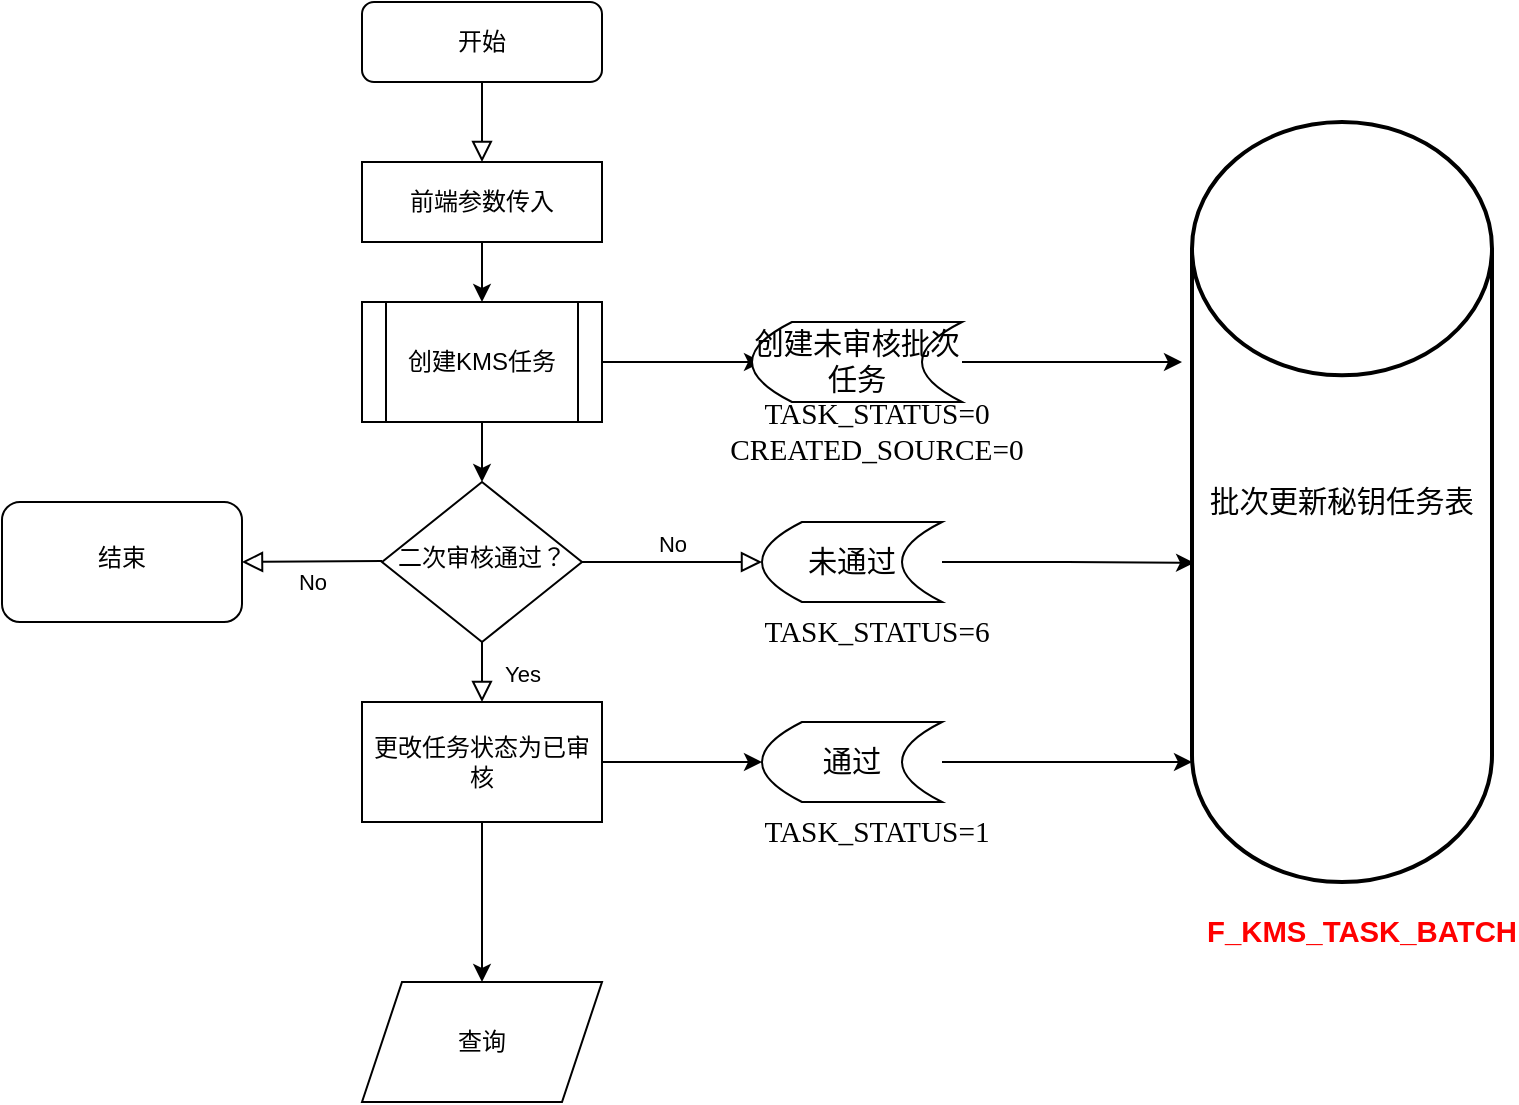 <mxfile version="20.5.3" type="github">
  <diagram id="C5RBs43oDa-KdzZeNtuy" name="Page-1">
    <mxGraphModel dx="1889" dy="1717" grid="1" gridSize="10" guides="1" tooltips="1" connect="1" arrows="1" fold="1" page="1" pageScale="1" pageWidth="827" pageHeight="1169" math="0" shadow="0">
      <root>
        <mxCell id="WIyWlLk6GJQsqaUBKTNV-0" />
        <mxCell id="WIyWlLk6GJQsqaUBKTNV-1" parent="WIyWlLk6GJQsqaUBKTNV-0" />
        <mxCell id="WIyWlLk6GJQsqaUBKTNV-2" value="" style="rounded=0;html=1;jettySize=auto;orthogonalLoop=1;fontSize=11;endArrow=block;endFill=0;endSize=8;strokeWidth=1;shadow=0;labelBackgroundColor=none;edgeStyle=orthogonalEdgeStyle;" parent="WIyWlLk6GJQsqaUBKTNV-1" source="WIyWlLk6GJQsqaUBKTNV-3" target="DMdvxl2AyXZQOAvtvzXN-1" edge="1">
          <mxGeometry relative="1" as="geometry">
            <mxPoint x="210" y="50" as="targetPoint" />
          </mxGeometry>
        </mxCell>
        <mxCell id="WIyWlLk6GJQsqaUBKTNV-3" value="开始" style="rounded=1;whiteSpace=wrap;html=1;fontSize=12;glass=0;strokeWidth=1;shadow=0;" parent="WIyWlLk6GJQsqaUBKTNV-1" vertex="1">
          <mxGeometry x="150" y="-40" width="120" height="40" as="geometry" />
        </mxCell>
        <mxCell id="WIyWlLk6GJQsqaUBKTNV-4" value="Yes" style="rounded=0;html=1;jettySize=auto;orthogonalLoop=1;fontSize=11;endArrow=block;endFill=0;endSize=8;strokeWidth=1;shadow=0;labelBackgroundColor=none;edgeStyle=orthogonalEdgeStyle;" parent="WIyWlLk6GJQsqaUBKTNV-1" source="WIyWlLk6GJQsqaUBKTNV-6" edge="1">
          <mxGeometry y="20" relative="1" as="geometry">
            <mxPoint as="offset" />
            <mxPoint x="210" y="310" as="targetPoint" />
          </mxGeometry>
        </mxCell>
        <mxCell id="WIyWlLk6GJQsqaUBKTNV-5" value="No" style="edgeStyle=orthogonalEdgeStyle;rounded=0;html=1;jettySize=auto;orthogonalLoop=1;fontSize=11;endArrow=block;endFill=0;endSize=8;strokeWidth=1;shadow=0;labelBackgroundColor=none;" parent="WIyWlLk6GJQsqaUBKTNV-1" source="WIyWlLk6GJQsqaUBKTNV-6" edge="1">
          <mxGeometry y="10" relative="1" as="geometry">
            <mxPoint as="offset" />
            <mxPoint x="350" y="240" as="targetPoint" />
          </mxGeometry>
        </mxCell>
        <mxCell id="WIyWlLk6GJQsqaUBKTNV-6" value="二次审核通过？" style="rhombus;whiteSpace=wrap;html=1;shadow=0;fontFamily=Helvetica;fontSize=12;align=center;strokeWidth=1;spacing=6;spacingTop=-4;" parent="WIyWlLk6GJQsqaUBKTNV-1" vertex="1">
          <mxGeometry x="160" y="200" width="100" height="80" as="geometry" />
        </mxCell>
        <mxCell id="DMdvxl2AyXZQOAvtvzXN-7" value="" style="edgeStyle=orthogonalEdgeStyle;rounded=0;orthogonalLoop=1;jettySize=auto;html=1;" edge="1" parent="WIyWlLk6GJQsqaUBKTNV-1" source="DMdvxl2AyXZQOAvtvzXN-1">
          <mxGeometry relative="1" as="geometry">
            <mxPoint x="210" y="110" as="targetPoint" />
          </mxGeometry>
        </mxCell>
        <mxCell id="DMdvxl2AyXZQOAvtvzXN-1" value="前端参数传入" style="rounded=0;whiteSpace=wrap;html=1;" vertex="1" parent="WIyWlLk6GJQsqaUBKTNV-1">
          <mxGeometry x="150" y="40" width="120" height="40" as="geometry" />
        </mxCell>
        <mxCell id="DMdvxl2AyXZQOAvtvzXN-13" value="" style="edgeStyle=orthogonalEdgeStyle;rounded=0;orthogonalLoop=1;jettySize=auto;html=1;" edge="1" parent="WIyWlLk6GJQsqaUBKTNV-1" source="DMdvxl2AyXZQOAvtvzXN-8">
          <mxGeometry relative="1" as="geometry">
            <mxPoint x="350" y="140" as="targetPoint" />
          </mxGeometry>
        </mxCell>
        <mxCell id="DMdvxl2AyXZQOAvtvzXN-36" value="" style="edgeStyle=orthogonalEdgeStyle;rounded=0;orthogonalLoop=1;jettySize=auto;html=1;" edge="1" parent="WIyWlLk6GJQsqaUBKTNV-1" source="DMdvxl2AyXZQOAvtvzXN-8" target="WIyWlLk6GJQsqaUBKTNV-6">
          <mxGeometry relative="1" as="geometry" />
        </mxCell>
        <mxCell id="DMdvxl2AyXZQOAvtvzXN-8" value="创建KMS任务" style="shape=process;whiteSpace=wrap;html=1;backgroundOutline=1;rounded=0;" vertex="1" parent="WIyWlLk6GJQsqaUBKTNV-1">
          <mxGeometry x="150" y="110" width="120" height="60" as="geometry" />
        </mxCell>
        <mxCell id="DMdvxl2AyXZQOAvtvzXN-25" value="" style="edgeStyle=orthogonalEdgeStyle;rounded=0;orthogonalLoop=1;jettySize=auto;html=1;" edge="1" parent="WIyWlLk6GJQsqaUBKTNV-1" source="DMdvxl2AyXZQOAvtvzXN-14" target="DMdvxl2AyXZQOAvtvzXN-24">
          <mxGeometry relative="1" as="geometry" />
        </mxCell>
        <mxCell id="DMdvxl2AyXZQOAvtvzXN-41" value="" style="edgeStyle=orthogonalEdgeStyle;rounded=0;orthogonalLoop=1;jettySize=auto;html=1;" edge="1" parent="WIyWlLk6GJQsqaUBKTNV-1" source="DMdvxl2AyXZQOAvtvzXN-14" target="DMdvxl2AyXZQOAvtvzXN-40">
          <mxGeometry relative="1" as="geometry" />
        </mxCell>
        <mxCell id="DMdvxl2AyXZQOAvtvzXN-14" value="更改任务状态为已审核" style="rounded=0;whiteSpace=wrap;html=1;" vertex="1" parent="WIyWlLk6GJQsqaUBKTNV-1">
          <mxGeometry x="150" y="310" width="120" height="60" as="geometry" />
        </mxCell>
        <mxCell id="DMdvxl2AyXZQOAvtvzXN-18" value="&lt;span style=&quot;font-size: 11pt; font-family: 等线;&quot;&gt;批次更新秘钥任务表&lt;/span&gt;" style="strokeWidth=2;html=1;shape=mxgraph.flowchart.database;whiteSpace=wrap;" vertex="1" parent="WIyWlLk6GJQsqaUBKTNV-1">
          <mxGeometry x="565" y="20" width="150" height="380" as="geometry" />
        </mxCell>
        <mxCell id="DMdvxl2AyXZQOAvtvzXN-19" value="&lt;b&gt;&lt;span style=&quot;font-size:11.0pt;&lt;br/&gt;font-family:等线;mso-bidi-font-family:宋体;color:red;mso-ansi-language:EN-US;&lt;br/&gt;mso-fareast-language:ZH-CN;mso-bidi-language:AR-SA&quot; lang=&quot;EN-US&quot;&gt;F_KMS_TASK_BATCH&lt;/span&gt;&lt;/b&gt;" style="text;html=1;strokeColor=none;fillColor=none;align=center;verticalAlign=middle;whiteSpace=wrap;rounded=0;" vertex="1" parent="WIyWlLk6GJQsqaUBKTNV-1">
          <mxGeometry x="620" y="410" width="60" height="30" as="geometry" />
        </mxCell>
        <mxCell id="DMdvxl2AyXZQOAvtvzXN-23" value="" style="edgeStyle=orthogonalEdgeStyle;rounded=0;orthogonalLoop=1;jettySize=auto;html=1;entryX=0.007;entryY=0.58;entryDx=0;entryDy=0;entryPerimeter=0;" edge="1" parent="WIyWlLk6GJQsqaUBKTNV-1" source="DMdvxl2AyXZQOAvtvzXN-21" target="DMdvxl2AyXZQOAvtvzXN-18">
          <mxGeometry relative="1" as="geometry" />
        </mxCell>
        <mxCell id="DMdvxl2AyXZQOAvtvzXN-21" value="&lt;span style=&quot;font-size: 11pt; font-family: 等线;&quot; lang=&quot;EN-US&quot;&gt;未通过&lt;br&gt;&lt;/span&gt;" style="shape=dataStorage;whiteSpace=wrap;html=1;fixedSize=1;" vertex="1" parent="WIyWlLk6GJQsqaUBKTNV-1">
          <mxGeometry x="350" y="220" width="90" height="40" as="geometry" />
        </mxCell>
        <mxCell id="DMdvxl2AyXZQOAvtvzXN-22" value="&lt;span style=&quot;font-family: 等线; font-size: 14.667px;&quot;&gt;TASK_STATUS&lt;/span&gt;&lt;span style=&quot;font-family: 等线; font-size: 14.667px;&quot;&gt;=6&lt;/span&gt;" style="text;html=1;strokeColor=none;fillColor=none;align=center;verticalAlign=middle;whiteSpace=wrap;rounded=0;" vertex="1" parent="WIyWlLk6GJQsqaUBKTNV-1">
          <mxGeometry x="345" y="260" width="125" height="30" as="geometry" />
        </mxCell>
        <mxCell id="DMdvxl2AyXZQOAvtvzXN-35" value="" style="edgeStyle=orthogonalEdgeStyle;rounded=0;orthogonalLoop=1;jettySize=auto;html=1;" edge="1" parent="WIyWlLk6GJQsqaUBKTNV-1" source="DMdvxl2AyXZQOAvtvzXN-24">
          <mxGeometry relative="1" as="geometry">
            <mxPoint x="565" y="340" as="targetPoint" />
          </mxGeometry>
        </mxCell>
        <mxCell id="DMdvxl2AyXZQOAvtvzXN-24" value="&lt;span style=&quot;font-size: 11pt; font-family: 等线;&quot; lang=&quot;EN-US&quot;&gt;通过&lt;br&gt;&lt;/span&gt;" style="shape=dataStorage;whiteSpace=wrap;html=1;fixedSize=1;size=20;" vertex="1" parent="WIyWlLk6GJQsqaUBKTNV-1">
          <mxGeometry x="350" y="320" width="90" height="40" as="geometry" />
        </mxCell>
        <mxCell id="DMdvxl2AyXZQOAvtvzXN-30" value="&lt;span style=&quot;font-family: 等线; font-size: 14.667px;&quot;&gt;TASK_STATUS&lt;/span&gt;&lt;span style=&quot;font-family: 等线; font-size: 14.667px;&quot;&gt;=1&lt;/span&gt;" style="text;html=1;strokeColor=none;fillColor=none;align=center;verticalAlign=middle;whiteSpace=wrap;rounded=0;" vertex="1" parent="WIyWlLk6GJQsqaUBKTNV-1">
          <mxGeometry x="345" y="360" width="125" height="30" as="geometry" />
        </mxCell>
        <mxCell id="DMdvxl2AyXZQOAvtvzXN-33" value="" style="edgeStyle=orthogonalEdgeStyle;rounded=0;orthogonalLoop=1;jettySize=auto;html=1;" edge="1" parent="WIyWlLk6GJQsqaUBKTNV-1" source="DMdvxl2AyXZQOAvtvzXN-31">
          <mxGeometry relative="1" as="geometry">
            <mxPoint x="560" y="140" as="targetPoint" />
          </mxGeometry>
        </mxCell>
        <mxCell id="DMdvxl2AyXZQOAvtvzXN-31" value="&lt;span style=&quot;font-size: 11pt; font-family: 等线;&quot; lang=&quot;EN-US&quot;&gt;创建未审核批次任务&lt;br&gt;&lt;/span&gt;" style="shape=dataStorage;whiteSpace=wrap;html=1;fixedSize=1;" vertex="1" parent="WIyWlLk6GJQsqaUBKTNV-1">
          <mxGeometry x="345" y="120" width="105" height="40" as="geometry" />
        </mxCell>
        <mxCell id="DMdvxl2AyXZQOAvtvzXN-32" value="&lt;span style=&quot;font-family: 等线; font-size: 14.667px;&quot;&gt;TASK_STATUS&lt;/span&gt;&lt;font face=&quot;等线&quot;&gt;&lt;span style=&quot;font-size: 14.667px;&quot;&gt;=0&lt;/span&gt;&lt;/font&gt;&lt;br&gt;&lt;font face=&quot;等线&quot;&gt;&lt;span style=&quot;font-size: 14.667px;&quot;&gt;CREATED_SOURCE=0&lt;/span&gt;&lt;/font&gt;" style="text;html=1;strokeColor=none;fillColor=none;align=center;verticalAlign=middle;whiteSpace=wrap;rounded=0;" vertex="1" parent="WIyWlLk6GJQsqaUBKTNV-1">
          <mxGeometry x="345" y="160" width="125" height="30" as="geometry" />
        </mxCell>
        <mxCell id="DMdvxl2AyXZQOAvtvzXN-37" value="结束" style="rounded=1;whiteSpace=wrap;html=1;shadow=0;strokeWidth=1;spacing=6;spacingTop=-4;" vertex="1" parent="WIyWlLk6GJQsqaUBKTNV-1">
          <mxGeometry x="-30" y="210" width="120" height="60" as="geometry" />
        </mxCell>
        <mxCell id="DMdvxl2AyXZQOAvtvzXN-39" value="No" style="edgeStyle=orthogonalEdgeStyle;rounded=0;html=1;jettySize=auto;orthogonalLoop=1;fontSize=11;endArrow=block;endFill=0;endSize=8;strokeWidth=1;shadow=0;labelBackgroundColor=none;entryX=1;entryY=0.5;entryDx=0;entryDy=0;" edge="1" parent="WIyWlLk6GJQsqaUBKTNV-1" target="DMdvxl2AyXZQOAvtvzXN-37">
          <mxGeometry y="10" relative="1" as="geometry">
            <mxPoint as="offset" />
            <mxPoint x="160" y="239.5" as="sourcePoint" />
            <mxPoint x="100" y="190" as="targetPoint" />
          </mxGeometry>
        </mxCell>
        <mxCell id="DMdvxl2AyXZQOAvtvzXN-40" value="查询" style="shape=parallelogram;perimeter=parallelogramPerimeter;whiteSpace=wrap;html=1;fixedSize=1;rounded=0;" vertex="1" parent="WIyWlLk6GJQsqaUBKTNV-1">
          <mxGeometry x="150" y="450" width="120" height="60" as="geometry" />
        </mxCell>
      </root>
    </mxGraphModel>
  </diagram>
</mxfile>
